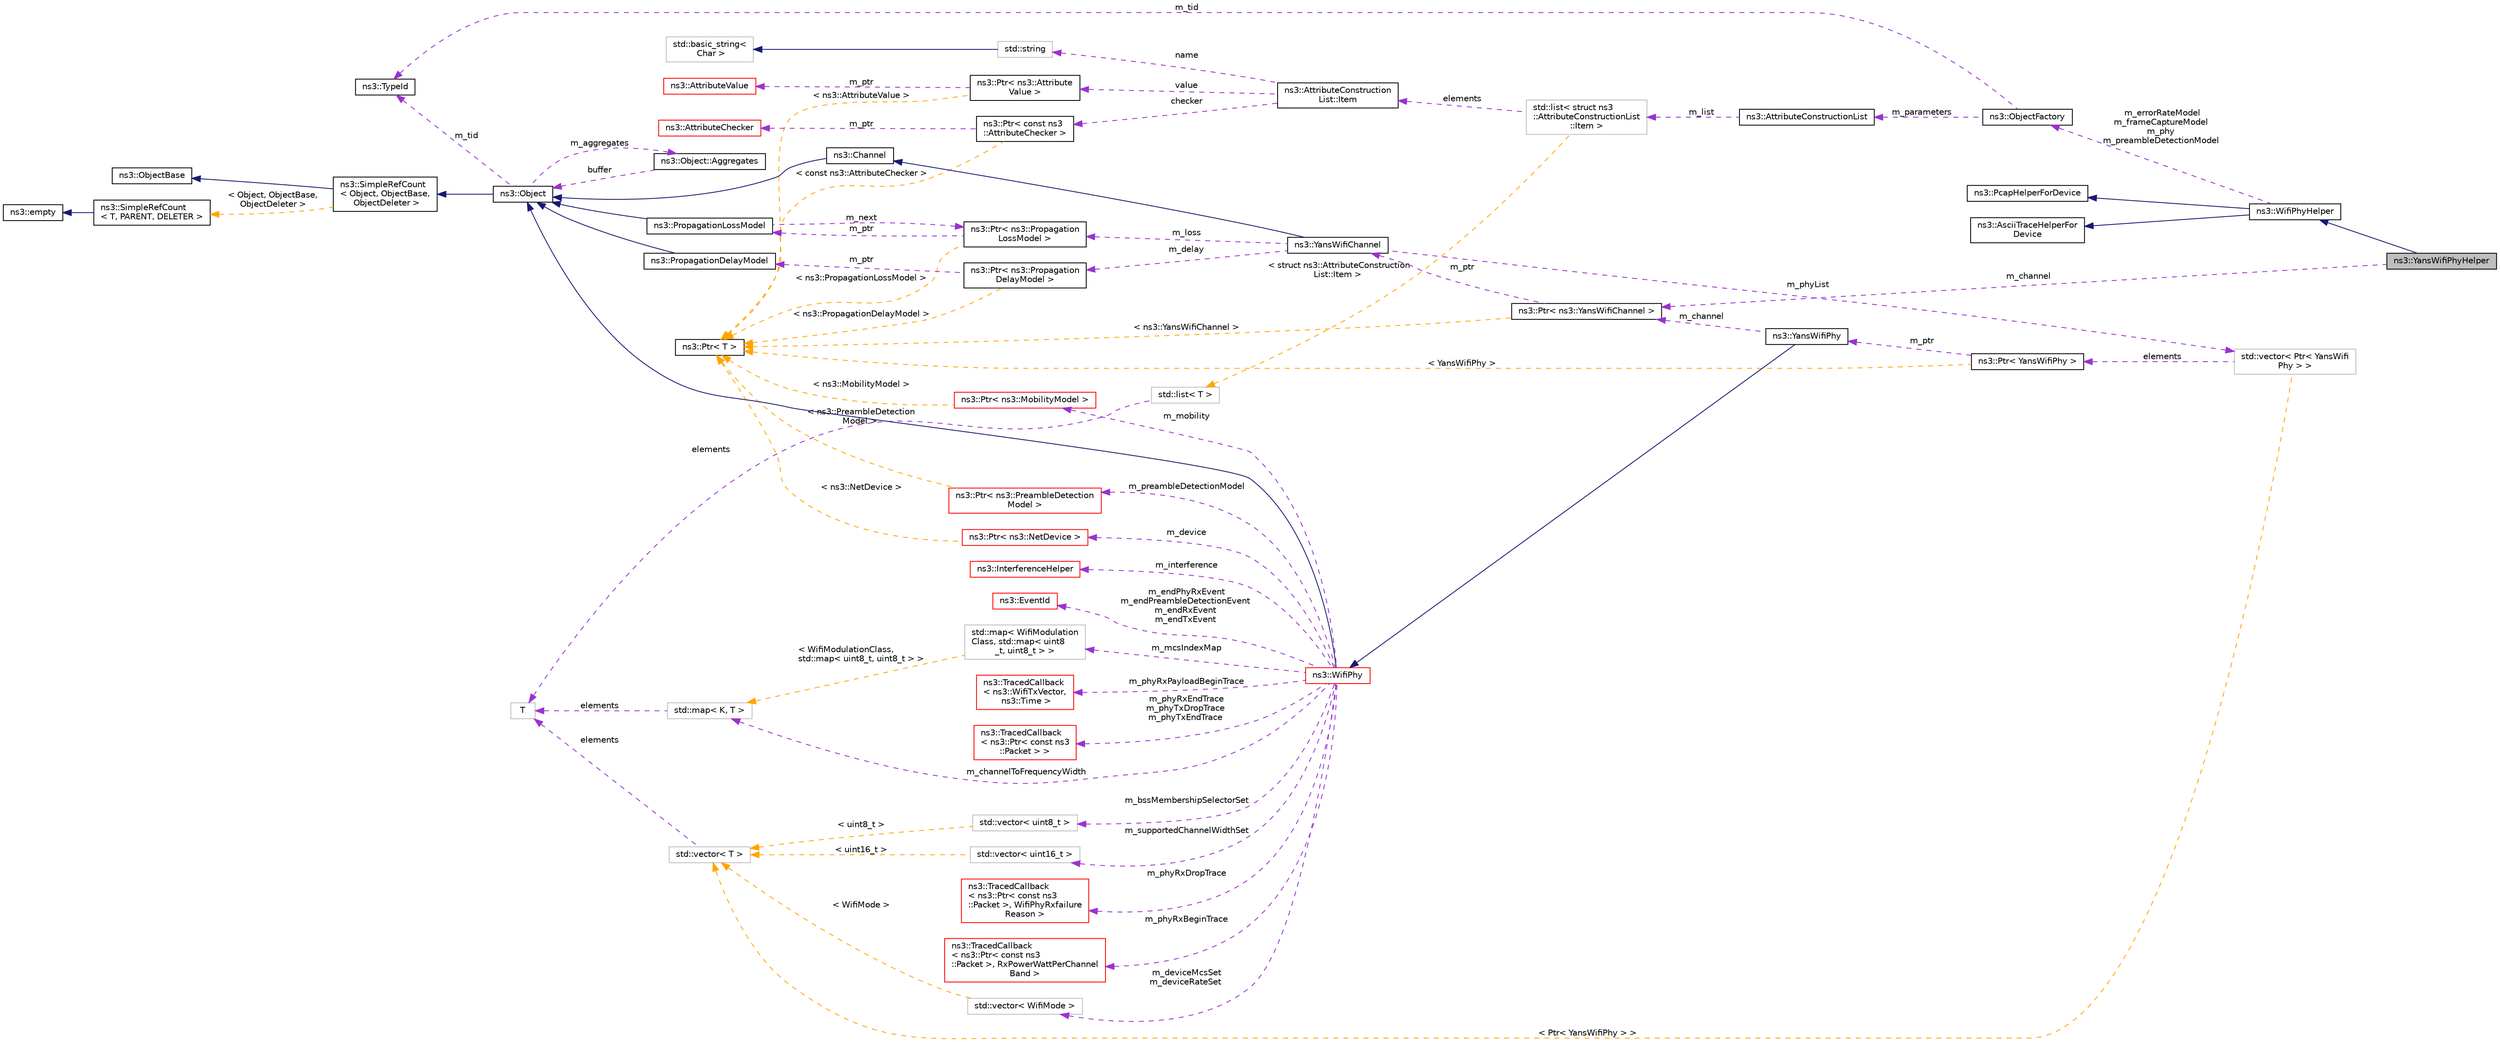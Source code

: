 digraph "ns3::YansWifiPhyHelper"
{
 // LATEX_PDF_SIZE
  edge [fontname="Helvetica",fontsize="10",labelfontname="Helvetica",labelfontsize="10"];
  node [fontname="Helvetica",fontsize="10",shape=record];
  rankdir="LR";
  Node1 [label="ns3::YansWifiPhyHelper",height=0.2,width=0.4,color="black", fillcolor="grey75", style="filled", fontcolor="black",tooltip="Make it easy to create and manage PHY objects for the YANS model."];
  Node2 -> Node1 [dir="back",color="midnightblue",fontsize="10",style="solid",fontname="Helvetica"];
  Node2 [label="ns3::WifiPhyHelper",height=0.2,width=0.4,color="black", fillcolor="white", style="filled",URL="$classns3_1_1_wifi_phy_helper.html",tooltip="create PHY objects"];
  Node3 -> Node2 [dir="back",color="midnightblue",fontsize="10",style="solid",fontname="Helvetica"];
  Node3 [label="ns3::PcapHelperForDevice",height=0.2,width=0.4,color="black", fillcolor="white", style="filled",URL="$classns3_1_1_pcap_helper_for_device.html",tooltip="Base class providing common user-level pcap operations for helpers representing net devices."];
  Node4 -> Node2 [dir="back",color="midnightblue",fontsize="10",style="solid",fontname="Helvetica"];
  Node4 [label="ns3::AsciiTraceHelperFor\lDevice",height=0.2,width=0.4,color="black", fillcolor="white", style="filled",URL="$classns3_1_1_ascii_trace_helper_for_device.html",tooltip="Base class providing common user-level ascii trace operations for helpers representing net devices."];
  Node5 -> Node2 [dir="back",color="darkorchid3",fontsize="10",style="dashed",label=" m_errorRateModel\nm_frameCaptureModel\nm_phy\nm_preambleDetectionModel" ,fontname="Helvetica"];
  Node5 [label="ns3::ObjectFactory",height=0.2,width=0.4,color="black", fillcolor="white", style="filled",URL="$classns3_1_1_object_factory.html",tooltip="Instantiate subclasses of ns3::Object."];
  Node6 -> Node5 [dir="back",color="darkorchid3",fontsize="10",style="dashed",label=" m_tid" ,fontname="Helvetica"];
  Node6 [label="ns3::TypeId",height=0.2,width=0.4,color="black", fillcolor="white", style="filled",URL="$classns3_1_1_type_id.html",tooltip="a unique identifier for an interface."];
  Node7 -> Node5 [dir="back",color="darkorchid3",fontsize="10",style="dashed",label=" m_parameters" ,fontname="Helvetica"];
  Node7 [label="ns3::AttributeConstructionList",height=0.2,width=0.4,color="black", fillcolor="white", style="filled",URL="$classns3_1_1_attribute_construction_list.html",tooltip="List of Attribute name, value and checker triples used to construct Objects."];
  Node8 -> Node7 [dir="back",color="darkorchid3",fontsize="10",style="dashed",label=" m_list" ,fontname="Helvetica"];
  Node8 [label="std::list\< struct ns3\l::AttributeConstructionList\l::Item \>",height=0.2,width=0.4,color="grey75", fillcolor="white", style="filled",tooltip=" "];
  Node9 -> Node8 [dir="back",color="darkorchid3",fontsize="10",style="dashed",label=" elements" ,fontname="Helvetica"];
  Node9 [label="ns3::AttributeConstruction\lList::Item",height=0.2,width=0.4,color="black", fillcolor="white", style="filled",URL="$structns3_1_1_attribute_construction_list_1_1_item.html",tooltip="A single Attribute triple."];
  Node10 -> Node9 [dir="back",color="darkorchid3",fontsize="10",style="dashed",label=" name" ,fontname="Helvetica"];
  Node10 [label="std::string",height=0.2,width=0.4,color="grey75", fillcolor="white", style="filled",tooltip=" "];
  Node11 -> Node10 [dir="back",color="midnightblue",fontsize="10",style="solid",fontname="Helvetica"];
  Node11 [label="std::basic_string\<\l Char \>",height=0.2,width=0.4,color="grey75", fillcolor="white", style="filled",tooltip=" "];
  Node12 -> Node9 [dir="back",color="darkorchid3",fontsize="10",style="dashed",label=" value" ,fontname="Helvetica"];
  Node12 [label="ns3::Ptr\< ns3::Attribute\lValue \>",height=0.2,width=0.4,color="black", fillcolor="white", style="filled",URL="$classns3_1_1_ptr.html",tooltip=" "];
  Node13 -> Node12 [dir="back",color="darkorchid3",fontsize="10",style="dashed",label=" m_ptr" ,fontname="Helvetica"];
  Node13 [label="ns3::AttributeValue",height=0.2,width=0.4,color="red", fillcolor="white", style="filled",URL="$classns3_1_1_attribute_value.html",tooltip="Hold a value for an Attribute."];
  Node17 -> Node12 [dir="back",color="orange",fontsize="10",style="dashed",label=" \< ns3::AttributeValue \>" ,fontname="Helvetica"];
  Node17 [label="ns3::Ptr\< T \>",height=0.2,width=0.4,color="black", fillcolor="white", style="filled",URL="$classns3_1_1_ptr.html",tooltip="Smart pointer class similar to boost::intrusive_ptr."];
  Node18 -> Node9 [dir="back",color="darkorchid3",fontsize="10",style="dashed",label=" checker" ,fontname="Helvetica"];
  Node18 [label="ns3::Ptr\< const ns3\l::AttributeChecker \>",height=0.2,width=0.4,color="black", fillcolor="white", style="filled",URL="$classns3_1_1_ptr.html",tooltip=" "];
  Node19 -> Node18 [dir="back",color="darkorchid3",fontsize="10",style="dashed",label=" m_ptr" ,fontname="Helvetica"];
  Node19 [label="ns3::AttributeChecker",height=0.2,width=0.4,color="red", fillcolor="white", style="filled",URL="$classns3_1_1_attribute_checker.html",tooltip="Represent the type of an attribute."];
  Node17 -> Node18 [dir="back",color="orange",fontsize="10",style="dashed",label=" \< const ns3::AttributeChecker \>" ,fontname="Helvetica"];
  Node21 -> Node8 [dir="back",color="orange",fontsize="10",style="dashed",label=" \< struct ns3::AttributeConstruction\lList::Item \>" ,fontname="Helvetica"];
  Node21 [label="std::list\< T \>",height=0.2,width=0.4,color="grey75", fillcolor="white", style="filled",tooltip=" "];
  Node22 -> Node21 [dir="back",color="darkorchid3",fontsize="10",style="dashed",label=" elements" ,fontname="Helvetica"];
  Node22 [label="T",height=0.2,width=0.4,color="grey75", fillcolor="white", style="filled",tooltip=" "];
  Node23 -> Node1 [dir="back",color="darkorchid3",fontsize="10",style="dashed",label=" m_channel" ,fontname="Helvetica"];
  Node23 [label="ns3::Ptr\< ns3::YansWifiChannel \>",height=0.2,width=0.4,color="black", fillcolor="white", style="filled",URL="$classns3_1_1_ptr.html",tooltip=" "];
  Node24 -> Node23 [dir="back",color="darkorchid3",fontsize="10",style="dashed",label=" m_ptr" ,fontname="Helvetica"];
  Node24 [label="ns3::YansWifiChannel",height=0.2,width=0.4,color="black", fillcolor="white", style="filled",URL="$classns3_1_1_yans_wifi_channel.html",tooltip="a channel to interconnect ns3::YansWifiPhy objects."];
  Node25 -> Node24 [dir="back",color="midnightblue",fontsize="10",style="solid",fontname="Helvetica"];
  Node25 [label="ns3::Channel",height=0.2,width=0.4,color="black", fillcolor="white", style="filled",URL="$classns3_1_1_channel.html",tooltip="Abstract Channel Base Class."];
  Node26 -> Node25 [dir="back",color="midnightblue",fontsize="10",style="solid",fontname="Helvetica"];
  Node26 [label="ns3::Object",height=0.2,width=0.4,color="black", fillcolor="white", style="filled",URL="$classns3_1_1_object.html",tooltip="A base class which provides memory management and object aggregation."];
  Node27 -> Node26 [dir="back",color="midnightblue",fontsize="10",style="solid",fontname="Helvetica"];
  Node27 [label="ns3::SimpleRefCount\l\< Object, ObjectBase,\l ObjectDeleter \>",height=0.2,width=0.4,color="black", fillcolor="white", style="filled",URL="$classns3_1_1_simple_ref_count.html",tooltip=" "];
  Node28 -> Node27 [dir="back",color="midnightblue",fontsize="10",style="solid",fontname="Helvetica"];
  Node28 [label="ns3::ObjectBase",height=0.2,width=0.4,color="black", fillcolor="white", style="filled",URL="$classns3_1_1_object_base.html",tooltip="Anchor the ns-3 type and attribute system."];
  Node16 -> Node27 [dir="back",color="orange",fontsize="10",style="dashed",label=" \< Object, ObjectBase,\l ObjectDeleter \>" ,fontname="Helvetica"];
  Node16 [label="ns3::SimpleRefCount\l\< T, PARENT, DELETER \>",height=0.2,width=0.4,color="black", fillcolor="white", style="filled",URL="$classns3_1_1_simple_ref_count.html",tooltip="A template-based reference counting class."];
  Node15 -> Node16 [dir="back",color="midnightblue",fontsize="10",style="solid",fontname="Helvetica"];
  Node15 [label="ns3::empty",height=0.2,width=0.4,color="black", fillcolor="white", style="filled",URL="$classns3_1_1empty.html",tooltip="make Callback use a separate empty type"];
  Node6 -> Node26 [dir="back",color="darkorchid3",fontsize="10",style="dashed",label=" m_tid" ,fontname="Helvetica"];
  Node29 -> Node26 [dir="back",color="darkorchid3",fontsize="10",style="dashed",label=" m_aggregates" ,fontname="Helvetica"];
  Node29 [label="ns3::Object::Aggregates",height=0.2,width=0.4,color="black", fillcolor="white", style="filled",URL="$structns3_1_1_object_1_1_aggregates.html",tooltip="The list of Objects aggregated to this one."];
  Node26 -> Node29 [dir="back",color="darkorchid3",fontsize="10",style="dashed",label=" buffer" ,fontname="Helvetica"];
  Node30 -> Node24 [dir="back",color="darkorchid3",fontsize="10",style="dashed",label=" m_phyList" ,fontname="Helvetica"];
  Node30 [label="std::vector\< Ptr\< YansWifi\lPhy \> \>",height=0.2,width=0.4,color="grey75", fillcolor="white", style="filled",tooltip=" "];
  Node31 -> Node30 [dir="back",color="darkorchid3",fontsize="10",style="dashed",label=" elements" ,fontname="Helvetica"];
  Node31 [label="ns3::Ptr\< YansWifiPhy \>",height=0.2,width=0.4,color="black", fillcolor="white", style="filled",URL="$classns3_1_1_ptr.html",tooltip=" "];
  Node32 -> Node31 [dir="back",color="darkorchid3",fontsize="10",style="dashed",label=" m_ptr" ,fontname="Helvetica"];
  Node32 [label="ns3::YansWifiPhy",height=0.2,width=0.4,color="black", fillcolor="white", style="filled",URL="$classns3_1_1_yans_wifi_phy.html",tooltip="802.11 PHY layer model"];
  Node33 -> Node32 [dir="back",color="midnightblue",fontsize="10",style="solid",fontname="Helvetica"];
  Node33 [label="ns3::WifiPhy",height=0.2,width=0.4,color="red", fillcolor="white", style="filled",URL="$classns3_1_1_wifi_phy.html",tooltip="802.11 PHY layer model"];
  Node26 -> Node33 [dir="back",color="midnightblue",fontsize="10",style="solid",fontname="Helvetica"];
  Node34 -> Node33 [dir="back",color="darkorchid3",fontsize="10",style="dashed",label=" m_mobility" ,fontname="Helvetica"];
  Node34 [label="ns3::Ptr\< ns3::MobilityModel \>",height=0.2,width=0.4,color="red", fillcolor="white", style="filled",URL="$classns3_1_1_ptr.html",tooltip=" "];
  Node17 -> Node34 [dir="back",color="orange",fontsize="10",style="dashed",label=" \< ns3::MobilityModel \>" ,fontname="Helvetica"];
  Node45 -> Node33 [dir="back",color="darkorchid3",fontsize="10",style="dashed",label=" m_supportedChannelWidthSet" ,fontname="Helvetica"];
  Node45 [label="std::vector\< uint16_t \>",height=0.2,width=0.4,color="grey75", fillcolor="white", style="filled",tooltip=" "];
  Node46 -> Node45 [dir="back",color="orange",fontsize="10",style="dashed",label=" \< uint16_t \>" ,fontname="Helvetica"];
  Node46 [label="std::vector\< T \>",height=0.2,width=0.4,color="grey75", fillcolor="white", style="filled",tooltip=" "];
  Node22 -> Node46 [dir="back",color="darkorchid3",fontsize="10",style="dashed",label=" elements" ,fontname="Helvetica"];
  Node47 -> Node33 [dir="back",color="darkorchid3",fontsize="10",style="dashed",label=" m_phyRxPayloadBeginTrace" ,fontname="Helvetica"];
  Node47 [label="ns3::TracedCallback\l\< ns3::WifiTxVector,\l ns3::Time \>",height=0.2,width=0.4,color="red", fillcolor="white", style="filled",URL="$classns3_1_1_traced_callback.html",tooltip=" "];
  Node48 -> Node33 [dir="back",color="darkorchid3",fontsize="10",style="dashed",label=" m_phyRxEndTrace\nm_phyTxDropTrace\nm_phyTxEndTrace" ,fontname="Helvetica"];
  Node48 [label="ns3::TracedCallback\l\< ns3::Ptr\< const ns3\l::Packet \> \>",height=0.2,width=0.4,color="red", fillcolor="white", style="filled",URL="$classns3_1_1_traced_callback.html",tooltip=" "];
  Node49 -> Node33 [dir="back",color="darkorchid3",fontsize="10",style="dashed",label=" m_channelToFrequencyWidth" ,fontname="Helvetica"];
  Node49 [label="std::map\< K, T \>",height=0.2,width=0.4,color="grey75", fillcolor="white", style="filled",tooltip=" "];
  Node22 -> Node49 [dir="back",color="darkorchid3",fontsize="10",style="dashed",label=" elements" ,fontname="Helvetica"];
  Node51 -> Node33 [dir="back",color="darkorchid3",fontsize="10",style="dashed",label=" m_mcsIndexMap" ,fontname="Helvetica"];
  Node51 [label="std::map\< WifiModulation\lClass, std::map\< uint8\l_t, uint8_t \> \>",height=0.2,width=0.4,color="grey75", fillcolor="white", style="filled",tooltip=" "];
  Node49 -> Node51 [dir="back",color="orange",fontsize="10",style="dashed",label=" \< WifiModulationClass,\l std::map\< uint8_t, uint8_t \> \>" ,fontname="Helvetica"];
  Node53 -> Node33 [dir="back",color="darkorchid3",fontsize="10",style="dashed",label=" m_bssMembershipSelectorSet" ,fontname="Helvetica"];
  Node53 [label="std::vector\< uint8_t \>",height=0.2,width=0.4,color="grey75", fillcolor="white", style="filled",tooltip=" "];
  Node46 -> Node53 [dir="back",color="orange",fontsize="10",style="dashed",label=" \< uint8_t \>" ,fontname="Helvetica"];
  Node54 -> Node33 [dir="back",color="darkorchid3",fontsize="10",style="dashed",label=" m_phyRxDropTrace" ,fontname="Helvetica"];
  Node54 [label="ns3::TracedCallback\l\< ns3::Ptr\< const ns3\l::Packet \>, WifiPhyRxfailure\lReason \>",height=0.2,width=0.4,color="red", fillcolor="white", style="filled",URL="$classns3_1_1_traced_callback.html",tooltip=" "];
  Node55 -> Node33 [dir="back",color="darkorchid3",fontsize="10",style="dashed",label=" m_phyRxBeginTrace" ,fontname="Helvetica"];
  Node55 [label="ns3::TracedCallback\l\< ns3::Ptr\< const ns3\l::Packet \>, RxPowerWattPerChannel\lBand \>",height=0.2,width=0.4,color="red", fillcolor="white", style="filled",URL="$classns3_1_1_traced_callback.html",tooltip=" "];
  Node56 -> Node33 [dir="back",color="darkorchid3",fontsize="10",style="dashed",label=" m_interference" ,fontname="Helvetica"];
  Node56 [label="ns3::InterferenceHelper",height=0.2,width=0.4,color="red", fillcolor="white", style="filled",URL="$classns3_1_1_interference_helper.html",tooltip="handles interference calculations"];
  Node62 -> Node33 [dir="back",color="darkorchid3",fontsize="10",style="dashed",label=" m_endPhyRxEvent\nm_endPreambleDetectionEvent\nm_endRxEvent\nm_endTxEvent" ,fontname="Helvetica"];
  Node62 [label="ns3::EventId",height=0.2,width=0.4,color="red", fillcolor="white", style="filled",URL="$classns3_1_1_event_id.html",tooltip="An identifier for simulation events."];
  Node66 -> Node33 [dir="back",color="darkorchid3",fontsize="10",style="dashed",label=" m_preambleDetectionModel" ,fontname="Helvetica"];
  Node66 [label="ns3::Ptr\< ns3::PreambleDetection\lModel \>",height=0.2,width=0.4,color="red", fillcolor="white", style="filled",URL="$classns3_1_1_ptr.html",tooltip=" "];
  Node17 -> Node66 [dir="back",color="orange",fontsize="10",style="dashed",label=" \< ns3::PreambleDetection\lModel \>" ,fontname="Helvetica"];
  Node68 -> Node33 [dir="back",color="darkorchid3",fontsize="10",style="dashed",label=" m_device" ,fontname="Helvetica"];
  Node68 [label="ns3::Ptr\< ns3::NetDevice \>",height=0.2,width=0.4,color="red", fillcolor="white", style="filled",URL="$classns3_1_1_ptr.html",tooltip=" "];
  Node17 -> Node68 [dir="back",color="orange",fontsize="10",style="dashed",label=" \< ns3::NetDevice \>" ,fontname="Helvetica"];
  Node70 -> Node33 [dir="back",color="darkorchid3",fontsize="10",style="dashed",label=" m_deviceMcsSet\nm_deviceRateSet" ,fontname="Helvetica"];
  Node70 [label="std::vector\< WifiMode \>",height=0.2,width=0.4,color="grey75", fillcolor="white", style="filled",tooltip=" "];
  Node46 -> Node70 [dir="back",color="orange",fontsize="10",style="dashed",label=" \< WifiMode \>" ,fontname="Helvetica"];
  Node23 -> Node32 [dir="back",color="darkorchid3",fontsize="10",style="dashed",label=" m_channel" ,fontname="Helvetica"];
  Node17 -> Node31 [dir="back",color="orange",fontsize="10",style="dashed",label=" \< YansWifiPhy \>" ,fontname="Helvetica"];
  Node46 -> Node30 [dir="back",color="orange",fontsize="10",style="dashed",label=" \< Ptr\< YansWifiPhy \> \>" ,fontname="Helvetica"];
  Node175 -> Node24 [dir="back",color="darkorchid3",fontsize="10",style="dashed",label=" m_delay" ,fontname="Helvetica"];
  Node175 [label="ns3::Ptr\< ns3::Propagation\lDelayModel \>",height=0.2,width=0.4,color="black", fillcolor="white", style="filled",URL="$classns3_1_1_ptr.html",tooltip=" "];
  Node176 -> Node175 [dir="back",color="darkorchid3",fontsize="10",style="dashed",label=" m_ptr" ,fontname="Helvetica"];
  Node176 [label="ns3::PropagationDelayModel",height=0.2,width=0.4,color="black", fillcolor="white", style="filled",URL="$classns3_1_1_propagation_delay_model.html",tooltip="calculate a propagation delay."];
  Node26 -> Node176 [dir="back",color="midnightblue",fontsize="10",style="solid",fontname="Helvetica"];
  Node17 -> Node175 [dir="back",color="orange",fontsize="10",style="dashed",label=" \< ns3::PropagationDelayModel \>" ,fontname="Helvetica"];
  Node177 -> Node24 [dir="back",color="darkorchid3",fontsize="10",style="dashed",label=" m_loss" ,fontname="Helvetica"];
  Node177 [label="ns3::Ptr\< ns3::Propagation\lLossModel \>",height=0.2,width=0.4,color="black", fillcolor="white", style="filled",URL="$classns3_1_1_ptr.html",tooltip=" "];
  Node178 -> Node177 [dir="back",color="darkorchid3",fontsize="10",style="dashed",label=" m_ptr" ,fontname="Helvetica"];
  Node178 [label="ns3::PropagationLossModel",height=0.2,width=0.4,color="black", fillcolor="white", style="filled",URL="$classns3_1_1_propagation_loss_model.html",tooltip="Models the propagation loss through a transmission medium."];
  Node26 -> Node178 [dir="back",color="midnightblue",fontsize="10",style="solid",fontname="Helvetica"];
  Node177 -> Node178 [dir="back",color="darkorchid3",fontsize="10",style="dashed",label=" m_next" ,fontname="Helvetica"];
  Node17 -> Node177 [dir="back",color="orange",fontsize="10",style="dashed",label=" \< ns3::PropagationLossModel \>" ,fontname="Helvetica"];
  Node17 -> Node23 [dir="back",color="orange",fontsize="10",style="dashed",label=" \< ns3::YansWifiChannel \>" ,fontname="Helvetica"];
}

